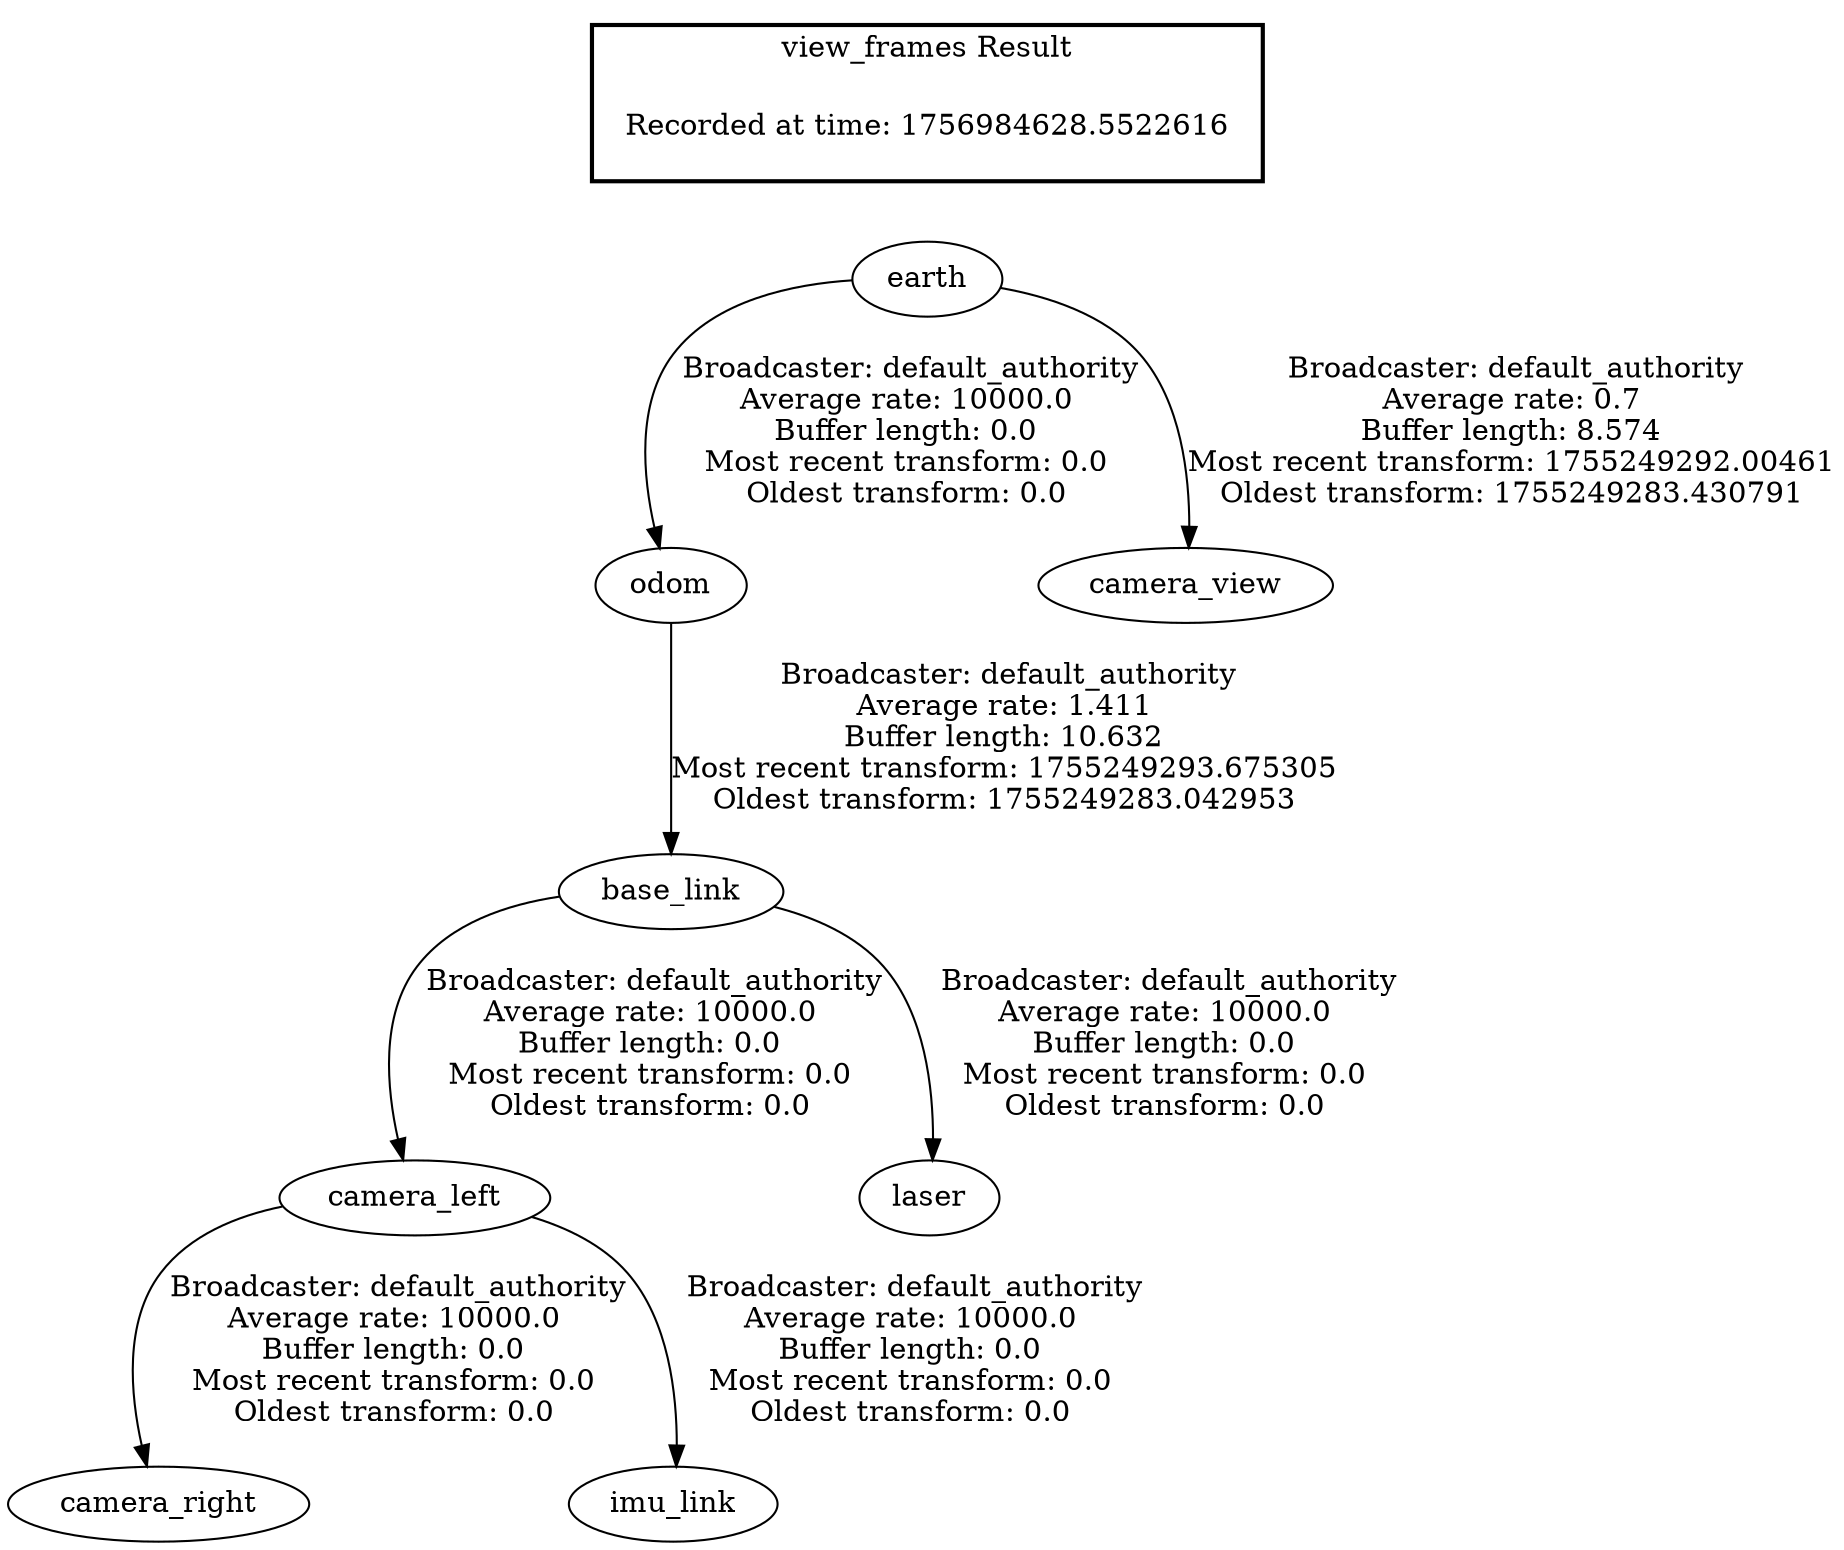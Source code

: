 digraph G {
"odom" -> "base_link"[label=" Broadcaster: default_authority\nAverage rate: 1.411\nBuffer length: 10.632\nMost recent transform: 1755249293.675305\nOldest transform: 1755249283.042953\n"];
"earth" -> "odom"[label=" Broadcaster: default_authority\nAverage rate: 10000.0\nBuffer length: 0.0\nMost recent transform: 0.0\nOldest transform: 0.0\n"];
"base_link" -> "camera_left"[label=" Broadcaster: default_authority\nAverage rate: 10000.0\nBuffer length: 0.0\nMost recent transform: 0.0\nOldest transform: 0.0\n"];
"base_link" -> "laser"[label=" Broadcaster: default_authority\nAverage rate: 10000.0\nBuffer length: 0.0\nMost recent transform: 0.0\nOldest transform: 0.0\n"];
"camera_left" -> "camera_right"[label=" Broadcaster: default_authority\nAverage rate: 10000.0\nBuffer length: 0.0\nMost recent transform: 0.0\nOldest transform: 0.0\n"];
"camera_left" -> "imu_link"[label=" Broadcaster: default_authority\nAverage rate: 10000.0\nBuffer length: 0.0\nMost recent transform: 0.0\nOldest transform: 0.0\n"];
"earth" -> "camera_view"[label=" Broadcaster: default_authority\nAverage rate: 0.7\nBuffer length: 8.574\nMost recent transform: 1755249292.00461\nOldest transform: 1755249283.430791\n"];
edge [style=invis];
 subgraph cluster_legend { style=bold; color=black; label ="view_frames Result";
"Recorded at time: 1756984628.5522616"[ shape=plaintext ] ;
}->"earth";
}